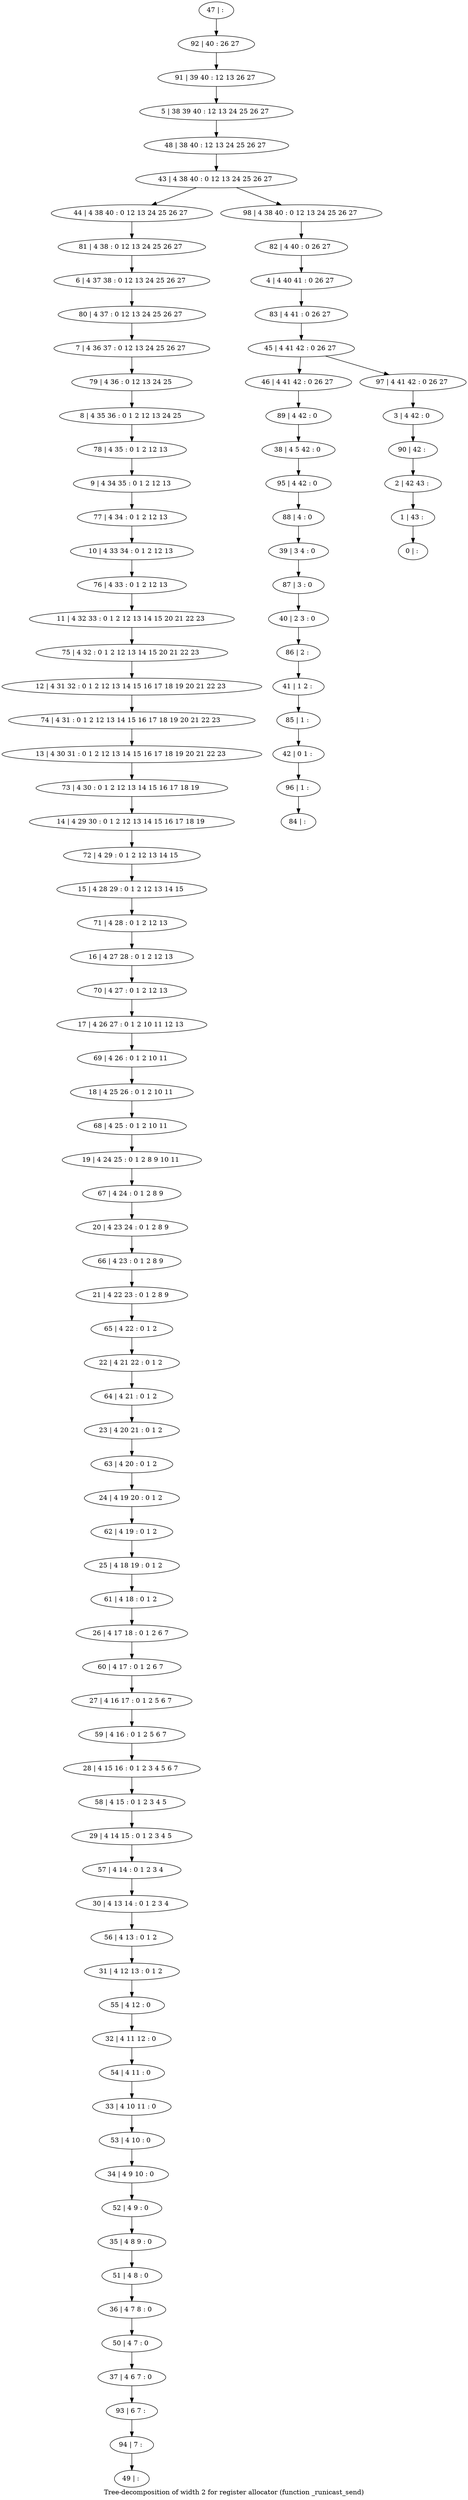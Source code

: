 digraph G {
graph [label="Tree-decomposition of width 2 for register allocator (function _runicast_send)"]
0[label="0 | : "];
1[label="1 | 43 : "];
2[label="2 | 42 43 : "];
3[label="3 | 4 42 : 0 "];
4[label="4 | 4 40 41 : 0 26 27 "];
5[label="5 | 38 39 40 : 12 13 24 25 26 27 "];
6[label="6 | 4 37 38 : 0 12 13 24 25 26 27 "];
7[label="7 | 4 36 37 : 0 12 13 24 25 26 27 "];
8[label="8 | 4 35 36 : 0 1 2 12 13 24 25 "];
9[label="9 | 4 34 35 : 0 1 2 12 13 "];
10[label="10 | 4 33 34 : 0 1 2 12 13 "];
11[label="11 | 4 32 33 : 0 1 2 12 13 14 15 20 21 22 23 "];
12[label="12 | 4 31 32 : 0 1 2 12 13 14 15 16 17 18 19 20 21 22 23 "];
13[label="13 | 4 30 31 : 0 1 2 12 13 14 15 16 17 18 19 20 21 22 23 "];
14[label="14 | 4 29 30 : 0 1 2 12 13 14 15 16 17 18 19 "];
15[label="15 | 4 28 29 : 0 1 2 12 13 14 15 "];
16[label="16 | 4 27 28 : 0 1 2 12 13 "];
17[label="17 | 4 26 27 : 0 1 2 10 11 12 13 "];
18[label="18 | 4 25 26 : 0 1 2 10 11 "];
19[label="19 | 4 24 25 : 0 1 2 8 9 10 11 "];
20[label="20 | 4 23 24 : 0 1 2 8 9 "];
21[label="21 | 4 22 23 : 0 1 2 8 9 "];
22[label="22 | 4 21 22 : 0 1 2 "];
23[label="23 | 4 20 21 : 0 1 2 "];
24[label="24 | 4 19 20 : 0 1 2 "];
25[label="25 | 4 18 19 : 0 1 2 "];
26[label="26 | 4 17 18 : 0 1 2 6 7 "];
27[label="27 | 4 16 17 : 0 1 2 5 6 7 "];
28[label="28 | 4 15 16 : 0 1 2 3 4 5 6 7 "];
29[label="29 | 4 14 15 : 0 1 2 3 4 5 "];
30[label="30 | 4 13 14 : 0 1 2 3 4 "];
31[label="31 | 4 12 13 : 0 1 2 "];
32[label="32 | 4 11 12 : 0 "];
33[label="33 | 4 10 11 : 0 "];
34[label="34 | 4 9 10 : 0 "];
35[label="35 | 4 8 9 : 0 "];
36[label="36 | 4 7 8 : 0 "];
37[label="37 | 4 6 7 : 0 "];
38[label="38 | 4 5 42 : 0 "];
39[label="39 | 3 4 : 0 "];
40[label="40 | 2 3 : 0 "];
41[label="41 | 1 2 : "];
42[label="42 | 0 1 : "];
43[label="43 | 4 38 40 : 0 12 13 24 25 26 27 "];
44[label="44 | 4 38 40 : 0 12 13 24 25 26 27 "];
45[label="45 | 4 41 42 : 0 26 27 "];
46[label="46 | 4 41 42 : 0 26 27 "];
47[label="47 | : "];
48[label="48 | 38 40 : 12 13 24 25 26 27 "];
49[label="49 | : "];
50[label="50 | 4 7 : 0 "];
51[label="51 | 4 8 : 0 "];
52[label="52 | 4 9 : 0 "];
53[label="53 | 4 10 : 0 "];
54[label="54 | 4 11 : 0 "];
55[label="55 | 4 12 : 0 "];
56[label="56 | 4 13 : 0 1 2 "];
57[label="57 | 4 14 : 0 1 2 3 4 "];
58[label="58 | 4 15 : 0 1 2 3 4 5 "];
59[label="59 | 4 16 : 0 1 2 5 6 7 "];
60[label="60 | 4 17 : 0 1 2 6 7 "];
61[label="61 | 4 18 : 0 1 2 "];
62[label="62 | 4 19 : 0 1 2 "];
63[label="63 | 4 20 : 0 1 2 "];
64[label="64 | 4 21 : 0 1 2 "];
65[label="65 | 4 22 : 0 1 2 "];
66[label="66 | 4 23 : 0 1 2 8 9 "];
67[label="67 | 4 24 : 0 1 2 8 9 "];
68[label="68 | 4 25 : 0 1 2 10 11 "];
69[label="69 | 4 26 : 0 1 2 10 11 "];
70[label="70 | 4 27 : 0 1 2 12 13 "];
71[label="71 | 4 28 : 0 1 2 12 13 "];
72[label="72 | 4 29 : 0 1 2 12 13 14 15 "];
73[label="73 | 4 30 : 0 1 2 12 13 14 15 16 17 18 19 "];
74[label="74 | 4 31 : 0 1 2 12 13 14 15 16 17 18 19 20 21 22 23 "];
75[label="75 | 4 32 : 0 1 2 12 13 14 15 20 21 22 23 "];
76[label="76 | 4 33 : 0 1 2 12 13 "];
77[label="77 | 4 34 : 0 1 2 12 13 "];
78[label="78 | 4 35 : 0 1 2 12 13 "];
79[label="79 | 4 36 : 0 12 13 24 25 "];
80[label="80 | 4 37 : 0 12 13 24 25 26 27 "];
81[label="81 | 4 38 : 0 12 13 24 25 26 27 "];
82[label="82 | 4 40 : 0 26 27 "];
83[label="83 | 4 41 : 0 26 27 "];
84[label="84 | : "];
85[label="85 | 1 : "];
86[label="86 | 2 : "];
87[label="87 | 3 : 0 "];
88[label="88 | 4 : 0 "];
89[label="89 | 4 42 : 0 "];
90[label="90 | 42 : "];
91[label="91 | 39 40 : 12 13 26 27 "];
92[label="92 | 40 : 26 27 "];
93[label="93 | 6 7 : "];
94[label="94 | 7 : "];
95[label="95 | 4 42 : 0 "];
96[label="96 | 1 : "];
97[label="97 | 4 41 42 : 0 26 27 "];
98[label="98 | 4 38 40 : 0 12 13 24 25 26 27 "];
50->37 ;
36->50 ;
51->36 ;
35->51 ;
52->35 ;
34->52 ;
53->34 ;
33->53 ;
54->33 ;
32->54 ;
55->32 ;
31->55 ;
56->31 ;
30->56 ;
57->30 ;
29->57 ;
58->29 ;
28->58 ;
59->28 ;
27->59 ;
60->27 ;
26->60 ;
61->26 ;
25->61 ;
62->25 ;
24->62 ;
63->24 ;
23->63 ;
64->23 ;
22->64 ;
65->22 ;
21->65 ;
66->21 ;
20->66 ;
67->20 ;
19->67 ;
68->19 ;
18->68 ;
69->18 ;
17->69 ;
70->17 ;
16->70 ;
71->16 ;
15->71 ;
72->15 ;
14->72 ;
73->14 ;
13->73 ;
74->13 ;
12->74 ;
75->12 ;
11->75 ;
76->11 ;
10->76 ;
77->10 ;
9->77 ;
78->9 ;
8->78 ;
79->8 ;
7->79 ;
80->7 ;
6->80 ;
81->6 ;
44->81 ;
85->42 ;
41->85 ;
86->41 ;
40->86 ;
87->40 ;
39->87 ;
88->39 ;
89->38 ;
46->89 ;
37->93 ;
94->49 ;
93->94 ;
95->88 ;
38->95 ;
96->84 ;
42->96 ;
47->92 ;
92->91 ;
91->5 ;
5->48 ;
48->43 ;
82->4 ;
4->83 ;
83->45 ;
3->90 ;
90->2 ;
2->1 ;
1->0 ;
97->3 ;
98->82 ;
45->46 ;
45->97 ;
43->44 ;
43->98 ;
}
